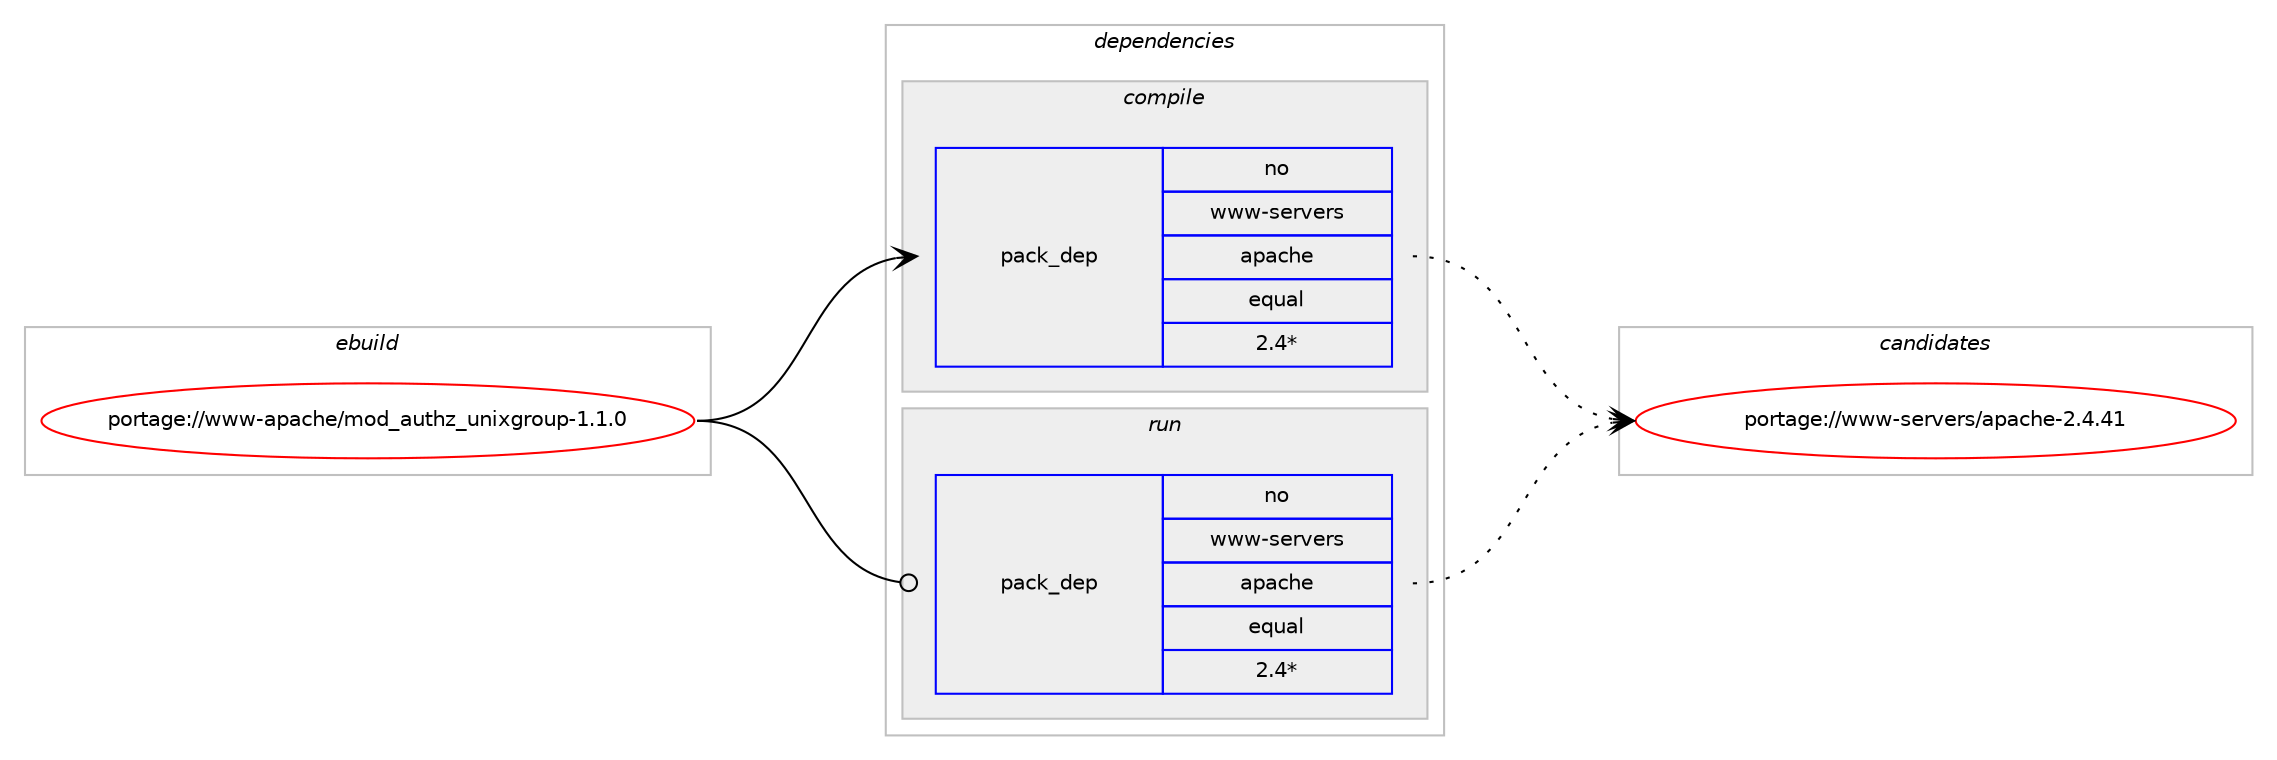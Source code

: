 digraph prolog {

# *************
# Graph options
# *************

newrank=true;
concentrate=true;
compound=true;
graph [rankdir=LR,fontname=Helvetica,fontsize=10,ranksep=1.5];#, ranksep=2.5, nodesep=0.2];
edge  [arrowhead=vee];
node  [fontname=Helvetica,fontsize=10];

# **********
# The ebuild
# **********

subgraph cluster_leftcol {
color=gray;
rank=same;
label=<<i>ebuild</i>>;
id [label="portage://www-apache/mod_authz_unixgroup-1.1.0", color=red, width=4, href="../www-apache/mod_authz_unixgroup-1.1.0.svg"];
}

# ****************
# The dependencies
# ****************

subgraph cluster_midcol {
color=gray;
label=<<i>dependencies</i>>;
subgraph cluster_compile {
fillcolor="#eeeeee";
style=filled;
label=<<i>compile</i>>;
subgraph pack21396 {
dependency26406 [label=<<TABLE BORDER="0" CELLBORDER="1" CELLSPACING="0" CELLPADDING="4" WIDTH="220"><TR><TD ROWSPAN="6" CELLPADDING="30">pack_dep</TD></TR><TR><TD WIDTH="110">no</TD></TR><TR><TD>www-servers</TD></TR><TR><TD>apache</TD></TR><TR><TD>equal</TD></TR><TR><TD>2.4*</TD></TR></TABLE>>, shape=none, color=blue];
}
id:e -> dependency26406:w [weight=20,style="solid",arrowhead="vee"];
}
subgraph cluster_compileandrun {
fillcolor="#eeeeee";
style=filled;
label=<<i>compile and run</i>>;
}
subgraph cluster_run {
fillcolor="#eeeeee";
style=filled;
label=<<i>run</i>>;
subgraph pack21397 {
dependency26407 [label=<<TABLE BORDER="0" CELLBORDER="1" CELLSPACING="0" CELLPADDING="4" WIDTH="220"><TR><TD ROWSPAN="6" CELLPADDING="30">pack_dep</TD></TR><TR><TD WIDTH="110">no</TD></TR><TR><TD>www-servers</TD></TR><TR><TD>apache</TD></TR><TR><TD>equal</TD></TR><TR><TD>2.4*</TD></TR></TABLE>>, shape=none, color=blue];
}
id:e -> dependency26407:w [weight=20,style="solid",arrowhead="odot"];
}
}

# **************
# The candidates
# **************

subgraph cluster_choices {
rank=same;
color=gray;
label=<<i>candidates</i>>;

subgraph choice21396 {
color=black;
nodesep=1;
choice119119119451151011141181011141154797112979910410145504652465249 [label="portage://www-servers/apache-2.4.41", color=red, width=4,href="../www-servers/apache-2.4.41.svg"];
dependency26406:e -> choice119119119451151011141181011141154797112979910410145504652465249:w [style=dotted,weight="100"];
}
subgraph choice21397 {
color=black;
nodesep=1;
choice119119119451151011141181011141154797112979910410145504652465249 [label="portage://www-servers/apache-2.4.41", color=red, width=4,href="../www-servers/apache-2.4.41.svg"];
dependency26407:e -> choice119119119451151011141181011141154797112979910410145504652465249:w [style=dotted,weight="100"];
}
}

}

